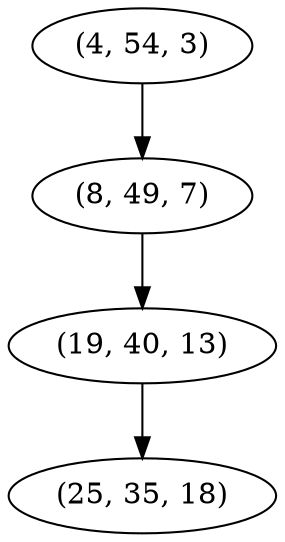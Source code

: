 digraph tree {
    "(4, 54, 3)";
    "(8, 49, 7)";
    "(19, 40, 13)";
    "(25, 35, 18)";
    "(4, 54, 3)" -> "(8, 49, 7)";
    "(8, 49, 7)" -> "(19, 40, 13)";
    "(19, 40, 13)" -> "(25, 35, 18)";
}
